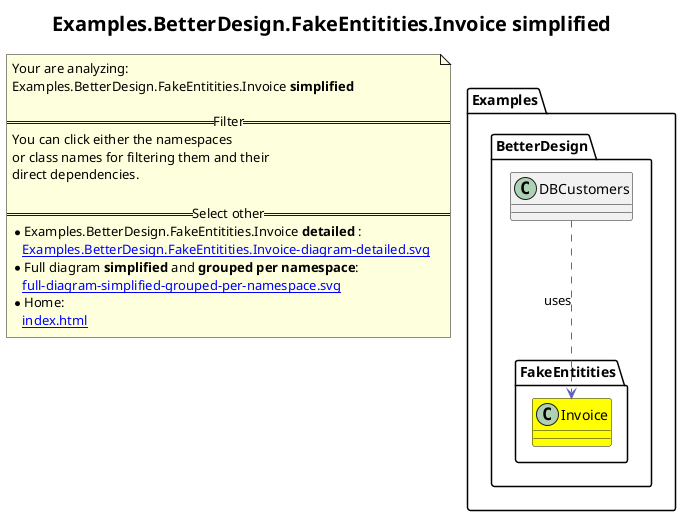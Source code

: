 @startuml
skinparam linetype ortho
title <size:20>Examples.BetterDesign.FakeEntitities.Invoice **simplified** </size>
note "Your are analyzing:\nExamples.BetterDesign.FakeEntitities.Invoice **simplified** \n\n==Filter==\nYou can click either the namespaces \nor class names for filtering them and their\ndirect dependencies.\n\n==Select other==\n* Examples.BetterDesign.FakeEntitities.Invoice **detailed** :\n   [[Examples.BetterDesign.FakeEntitities.Invoice-diagram-detailed.svg]]\n* Full diagram **simplified** and **grouped per namespace**:\n   [[full-diagram-simplified-grouped-per-namespace.svg]]\n* Home:\n   [[index.html]]" as FloatingNote
  class Examples.BetterDesign.DBCustomers [[Examples.BetterDesign.DBCustomers-diagram-simplified.svg]]  {
  }
    class Examples.BetterDesign.FakeEntitities.Invoice [[Examples.BetterDesign.FakeEntitities.Invoice-diagram-simplified.svg]] #yellow {
    }
 ' *************************************** 
 ' *************************************** 
 ' *************************************** 
' Class relations extracted from namespace:
' Examples.BetterDesign
Examples.BetterDesign.DBCustomers .[#6060BB].> Examples.BetterDesign.FakeEntitities.Invoice  : uses 
' Class relations extracted from namespace:
' Examples.BetterDesign.FakeEntitities
@enduml